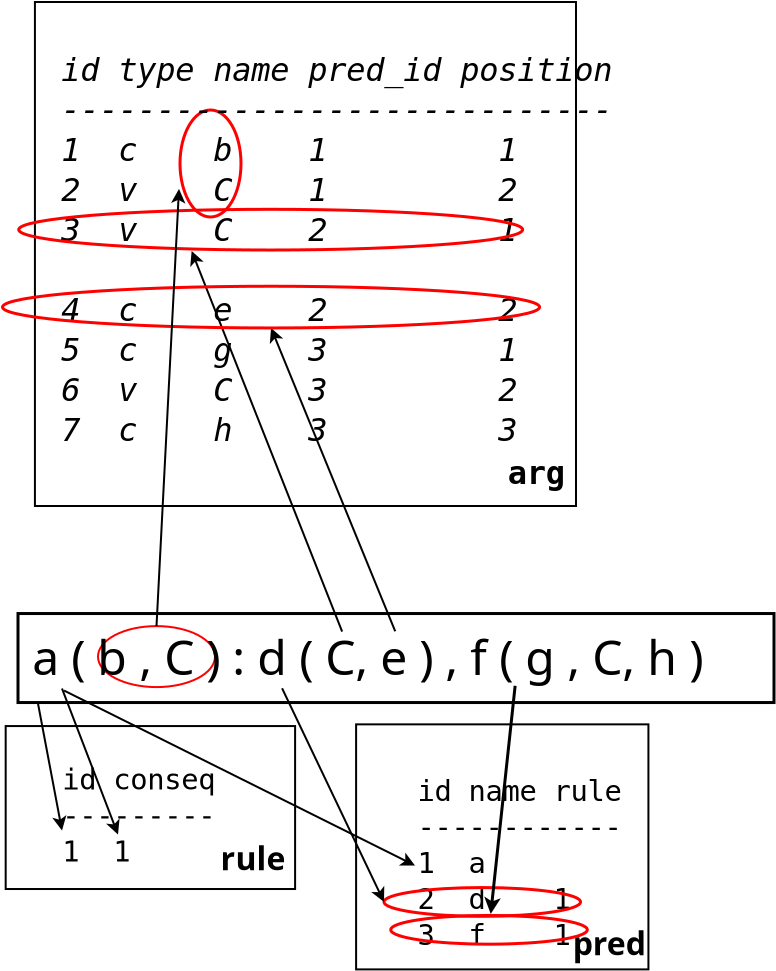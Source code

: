 <?xml version="1.0" encoding="UTF-8"?>
<dia:diagram xmlns:dia="http://www.lysator.liu.se/~alla/dia/">
  <dia:layer name="Background" visible="true">
    <dia:object type="Standard - Box" version="0" id="O0">
      <dia:attribute name="obj_pos">
        <dia:point val="0.866,16.431"/>
      </dia:attribute>
      <dia:attribute name="obj_bb">
        <dia:rectangle val="0.791,16.356;38.741,20.956"/>
      </dia:attribute>
      <dia:attribute name="elem_corner">
        <dia:point val="0.866,16.431"/>
      </dia:attribute>
      <dia:attribute name="elem_width">
        <dia:real val="37.8"/>
      </dia:attribute>
      <dia:attribute name="elem_height">
        <dia:real val="4.45"/>
      </dia:attribute>
      <dia:attribute name="border_width">
        <dia:real val="0.15"/>
      </dia:attribute>
      <dia:attribute name="show_background">
        <dia:boolean val="true"/>
      </dia:attribute>
    </dia:object>
    <dia:object type="Standard - Ellipse" version="0" id="O1">
      <dia:attribute name="obj_pos">
        <dia:point val="4.866,17.059"/>
      </dia:attribute>
      <dia:attribute name="obj_bb">
        <dia:rectangle val="4.816,17.009;10.766,20.159"/>
      </dia:attribute>
      <dia:attribute name="elem_corner">
        <dia:point val="4.866,17.059"/>
      </dia:attribute>
      <dia:attribute name="elem_width">
        <dia:real val="5.85"/>
      </dia:attribute>
      <dia:attribute name="elem_height">
        <dia:real val="3.05"/>
      </dia:attribute>
      <dia:attribute name="border_color">
        <dia:color val="#ff0000"/>
      </dia:attribute>
    </dia:object>
    <dia:object type="Standard - Text" version="0" id="O2">
      <dia:attribute name="obj_pos">
        <dia:point val="1.579,19.5"/>
      </dia:attribute>
      <dia:attribute name="obj_bb">
        <dia:rectangle val="1.579,17.45;37.879,21.0"/>
      </dia:attribute>
      <dia:attribute name="text">
        <dia:composite type="text">
          <dia:attribute name="string">
            <dia:string>#a ( b , C ) : d ( C, e ) , f ( g , C, h )#</dia:string>
          </dia:attribute>
          <dia:attribute name="font">
            <dia:font family="sans" style="0" name="Helvetica"/>
          </dia:attribute>
          <dia:attribute name="height">
            <dia:real val="3"/>
          </dia:attribute>
          <dia:attribute name="pos">
            <dia:point val="1.579,19.5"/>
          </dia:attribute>
          <dia:attribute name="color">
            <dia:color val="#000000"/>
          </dia:attribute>
          <dia:attribute name="alignment">
            <dia:enum val="0"/>
          </dia:attribute>
        </dia:composite>
      </dia:attribute>
    </dia:object>
    <dia:object type="Standard - Box" version="0" id="O3">
      <dia:attribute name="obj_pos">
        <dia:point val="0.25,22.057"/>
      </dia:attribute>
      <dia:attribute name="obj_bb">
        <dia:rectangle val="0.2,22.007;14.771,30.256"/>
      </dia:attribute>
      <dia:attribute name="elem_corner">
        <dia:point val="0.25,22.057"/>
      </dia:attribute>
      <dia:attribute name="elem_width">
        <dia:real val="14.471"/>
      </dia:attribute>
      <dia:attribute name="elem_height">
        <dia:real val="8.148"/>
      </dia:attribute>
      <dia:attribute name="show_background">
        <dia:boolean val="true"/>
      </dia:attribute>
    </dia:object>
    <dia:object type="Standard - Box" version="0" id="O4">
      <dia:attribute name="obj_pos">
        <dia:point val="17.771,21.972"/>
      </dia:attribute>
      <dia:attribute name="obj_bb">
        <dia:rectangle val="17.721,21.922;32.437,34.274"/>
      </dia:attribute>
      <dia:attribute name="elem_corner">
        <dia:point val="17.771,21.972"/>
      </dia:attribute>
      <dia:attribute name="elem_width">
        <dia:real val="14.616"/>
      </dia:attribute>
      <dia:attribute name="elem_height">
        <dia:real val="12.252"/>
      </dia:attribute>
      <dia:attribute name="show_background">
        <dia:boolean val="true"/>
      </dia:attribute>
    </dia:object>
    <dia:object type="Standard - Box" version="0" id="O5">
      <dia:attribute name="obj_pos">
        <dia:point val="1.712,-14.146"/>
      </dia:attribute>
      <dia:attribute name="obj_bb">
        <dia:rectangle val="1.662,-14.196;28.816,11.104"/>
      </dia:attribute>
      <dia:attribute name="elem_corner">
        <dia:point val="1.712,-14.146"/>
      </dia:attribute>
      <dia:attribute name="elem_width">
        <dia:real val="27.054"/>
      </dia:attribute>
      <dia:attribute name="elem_height">
        <dia:real val="25.2"/>
      </dia:attribute>
      <dia:attribute name="show_background">
        <dia:boolean val="true"/>
      </dia:attribute>
    </dia:object>
    <dia:object type="Standard - Text" version="0" id="O6">
      <dia:attribute name="obj_pos">
        <dia:point val="28.603,33.519"/>
      </dia:attribute>
      <dia:attribute name="obj_bb">
        <dia:rectangle val="28.603,32.119;31.853,34.469"/>
      </dia:attribute>
      <dia:attribute name="text">
        <dia:composite type="text">
          <dia:attribute name="string">
            <dia:string>#pred#</dia:string>
          </dia:attribute>
          <dia:attribute name="font">
            <dia:font family="sans" style="80" name="Helvetica"/>
          </dia:attribute>
          <dia:attribute name="height">
            <dia:real val="2"/>
          </dia:attribute>
          <dia:attribute name="pos">
            <dia:point val="28.603,33.519"/>
          </dia:attribute>
          <dia:attribute name="color">
            <dia:color val="#000000"/>
          </dia:attribute>
          <dia:attribute name="alignment">
            <dia:enum val="0"/>
          </dia:attribute>
        </dia:composite>
      </dia:attribute>
    </dia:object>
    <dia:object type="Standard - Text" version="0" id="O7">
      <dia:attribute name="obj_pos">
        <dia:point val="19.662,22.981"/>
      </dia:attribute>
      <dia:attribute name="obj_bb">
        <dia:rectangle val="19.662,22.431;19.662,23.381"/>
      </dia:attribute>
      <dia:attribute name="text">
        <dia:composite type="text">
          <dia:attribute name="string">
            <dia:string>##</dia:string>
          </dia:attribute>
          <dia:attribute name="font">
            <dia:font family="sans" style="0" name="Helvetica"/>
          </dia:attribute>
          <dia:attribute name="height">
            <dia:real val="0.8"/>
          </dia:attribute>
          <dia:attribute name="pos">
            <dia:point val="19.662,22.981"/>
          </dia:attribute>
          <dia:attribute name="color">
            <dia:color val="#000000"/>
          </dia:attribute>
          <dia:attribute name="alignment">
            <dia:enum val="0"/>
          </dia:attribute>
        </dia:composite>
      </dia:attribute>
    </dia:object>
    <dia:object type="Standard - Text" version="0" id="O8">
      <dia:attribute name="obj_pos">
        <dia:point val="10.997,29.266"/>
      </dia:attribute>
      <dia:attribute name="obj_bb">
        <dia:rectangle val="10.997,27.866;13.797,30.216"/>
      </dia:attribute>
      <dia:attribute name="text">
        <dia:composite type="text">
          <dia:attribute name="string">
            <dia:string>#rule#</dia:string>
          </dia:attribute>
          <dia:attribute name="font">
            <dia:font family="sans" style="80" name="Helvetica"/>
          </dia:attribute>
          <dia:attribute name="height">
            <dia:real val="2"/>
          </dia:attribute>
          <dia:attribute name="pos">
            <dia:point val="10.997,29.266"/>
          </dia:attribute>
          <dia:attribute name="color">
            <dia:color val="#000000"/>
          </dia:attribute>
          <dia:attribute name="alignment">
            <dia:enum val="0"/>
          </dia:attribute>
        </dia:composite>
      </dia:attribute>
    </dia:object>
    <dia:object type="Standard - Ellipse" version="0" id="O9">
      <dia:attribute name="obj_pos">
        <dia:point val="8.966,-8.746"/>
      </dia:attribute>
      <dia:attribute name="obj_bb">
        <dia:rectangle val="8.891,-8.821;12.091,-3.321"/>
      </dia:attribute>
      <dia:attribute name="elem_corner">
        <dia:point val="8.966,-8.746"/>
      </dia:attribute>
      <dia:attribute name="elem_width">
        <dia:real val="3.05"/>
      </dia:attribute>
      <dia:attribute name="elem_height">
        <dia:real val="5.35"/>
      </dia:attribute>
      <dia:attribute name="border_width">
        <dia:real val="0.15"/>
      </dia:attribute>
      <dia:attribute name="border_color">
        <dia:color val="#ff0000"/>
      </dia:attribute>
    </dia:object>
    <dia:object type="Standard - Text" version="0" id="O10">
      <dia:attribute name="obj_pos">
        <dia:point val="3.032,-10.193"/>
      </dia:attribute>
      <dia:attribute name="obj_bb">
        <dia:rectangle val="3.032,-11.585;27.725,8.892"/>
      </dia:attribute>
      <dia:attribute name="text">
        <dia:composite type="text">
          <dia:attribute name="string">
            <dia:string>#id type name pred_id position
-----------------------------
1  c    b    1         1
2  v    C    1         2
3  v    C    2         1
 
4  c    e    2         2 
5  c    g    3         1
6  v    C    3         2
7  c    h    3         3#</dia:string>
          </dia:attribute>
          <dia:attribute name="font">
            <dia:font family="monospace" style="8" name="Courier"/>
          </dia:attribute>
          <dia:attribute name="height">
            <dia:real val="2"/>
          </dia:attribute>
          <dia:attribute name="pos">
            <dia:point val="3.032,-10.193"/>
          </dia:attribute>
          <dia:attribute name="color">
            <dia:color val="#000000"/>
          </dia:attribute>
          <dia:attribute name="alignment">
            <dia:enum val="0"/>
          </dia:attribute>
        </dia:composite>
      </dia:attribute>
    </dia:object>
    <dia:object type="Standard - Text" version="0" id="O11">
      <dia:attribute name="obj_pos">
        <dia:point val="25.359,9.957"/>
      </dia:attribute>
      <dia:attribute name="obj_bb">
        <dia:rectangle val="25.359,8.607;27.909,10.957"/>
      </dia:attribute>
      <dia:attribute name="text">
        <dia:composite type="text">
          <dia:attribute name="string">
            <dia:string>#arg#</dia:string>
          </dia:attribute>
          <dia:attribute name="font">
            <dia:font family="monospace" style="80" name="Courier"/>
          </dia:attribute>
          <dia:attribute name="height">
            <dia:real val="2"/>
          </dia:attribute>
          <dia:attribute name="pos">
            <dia:point val="25.359,9.957"/>
          </dia:attribute>
          <dia:attribute name="color">
            <dia:color val="#000000"/>
          </dia:attribute>
          <dia:attribute name="alignment">
            <dia:enum val="0"/>
          </dia:attribute>
        </dia:composite>
      </dia:attribute>
    </dia:object>
    <dia:object type="Standard - Line" version="0" id="O12">
      <dia:attribute name="obj_pos">
        <dia:point val="1.866,20.931"/>
      </dia:attribute>
      <dia:attribute name="obj_bb">
        <dia:rectangle val="1.807,20.872;3.566,27.423"/>
      </dia:attribute>
      <dia:attribute name="conn_endpoints">
        <dia:point val="1.866,20.931"/>
        <dia:point val="3.066,27.281"/>
      </dia:attribute>
      <dia:attribute name="numcp">
        <dia:int val="1"/>
      </dia:attribute>
      <dia:attribute name="end_arrow">
        <dia:enum val="22"/>
      </dia:attribute>
      <dia:attribute name="end_arrow_length">
        <dia:real val="0.5"/>
      </dia:attribute>
      <dia:attribute name="end_arrow_width">
        <dia:real val="0.5"/>
      </dia:attribute>
    </dia:object>
    <dia:object type="Standard - Line" version="0" id="O13">
      <dia:attribute name="obj_pos">
        <dia:point val="17.073,17.334"/>
      </dia:attribute>
      <dia:attribute name="obj_bb">
        <dia:rectangle val="9.064,-1.928;17.138,17.399"/>
      </dia:attribute>
      <dia:attribute name="conn_endpoints">
        <dia:point val="17.073,17.334"/>
        <dia:point val="9.548,-1.698"/>
      </dia:attribute>
      <dia:attribute name="numcp">
        <dia:int val="1"/>
      </dia:attribute>
      <dia:attribute name="end_arrow">
        <dia:enum val="22"/>
      </dia:attribute>
      <dia:attribute name="end_arrow_length">
        <dia:real val="0.5"/>
      </dia:attribute>
      <dia:attribute name="end_arrow_width">
        <dia:real val="0.5"/>
      </dia:attribute>
    </dia:object>
    <dia:object type="Standard - Text" version="0" id="O14">
      <dia:attribute name="obj_pos">
        <dia:point val="3.074,25.225"/>
      </dia:attribute>
      <dia:attribute name="obj_bb">
        <dia:rectangle val="3.074,24.025;10.274,29.725"/>
      </dia:attribute>
      <dia:attribute name="text">
        <dia:composite type="text">
          <dia:attribute name="string">
            <dia:string>#id conseq
---------
1  1#</dia:string>
          </dia:attribute>
          <dia:attribute name="font">
            <dia:font family="monospace" style="0" name="Courier"/>
          </dia:attribute>
          <dia:attribute name="height">
            <dia:real val="1.8"/>
          </dia:attribute>
          <dia:attribute name="pos">
            <dia:point val="3.074,25.225"/>
          </dia:attribute>
          <dia:attribute name="color">
            <dia:color val="#000000"/>
          </dia:attribute>
          <dia:attribute name="alignment">
            <dia:enum val="0"/>
          </dia:attribute>
        </dia:composite>
      </dia:attribute>
    </dia:object>
    <dia:object type="Standard - Text" version="0" id="O15">
      <dia:attribute name="obj_pos">
        <dia:point val="20.844,25.808"/>
      </dia:attribute>
      <dia:attribute name="obj_bb">
        <dia:rectangle val="20.844,24.608;30.444,33.908"/>
      </dia:attribute>
      <dia:attribute name="text">
        <dia:composite type="text">
          <dia:attribute name="string">
            <dia:string>#id name rule
------------
1  a
2  d    1
3  f    1#</dia:string>
          </dia:attribute>
          <dia:attribute name="font">
            <dia:font family="monospace" style="0" name="Courier"/>
          </dia:attribute>
          <dia:attribute name="height">
            <dia:real val="1.8"/>
          </dia:attribute>
          <dia:attribute name="pos">
            <dia:point val="20.844,25.808"/>
          </dia:attribute>
          <dia:attribute name="color">
            <dia:color val="#000000"/>
          </dia:attribute>
          <dia:attribute name="alignment">
            <dia:enum val="0"/>
          </dia:attribute>
        </dia:composite>
      </dia:attribute>
    </dia:object>
    <dia:object type="Standard - Ellipse" version="0" id="O16">
      <dia:attribute name="obj_pos">
        <dia:point val="0.902,-3.781"/>
      </dia:attribute>
      <dia:attribute name="obj_bb">
        <dia:rectangle val="0.827,-3.856;26.173,-1.67"/>
      </dia:attribute>
      <dia:attribute name="elem_corner">
        <dia:point val="0.902,-3.781"/>
      </dia:attribute>
      <dia:attribute name="elem_width">
        <dia:real val="25.196"/>
      </dia:attribute>
      <dia:attribute name="elem_height">
        <dia:real val="2.036"/>
      </dia:attribute>
      <dia:attribute name="border_width">
        <dia:real val="0.15"/>
      </dia:attribute>
      <dia:attribute name="border_color">
        <dia:color val="#ff0000"/>
      </dia:attribute>
      <dia:attribute name="show_background">
        <dia:boolean val="false"/>
      </dia:attribute>
    </dia:object>
    <dia:object type="Standard - Ellipse" version="0" id="O17">
      <dia:attribute name="obj_pos">
        <dia:point val="19.165,30.132"/>
      </dia:attribute>
      <dia:attribute name="obj_bb">
        <dia:rectangle val="19.09,30.057;29.067,31.645"/>
      </dia:attribute>
      <dia:attribute name="elem_corner">
        <dia:point val="19.165,30.132"/>
      </dia:attribute>
      <dia:attribute name="elem_width">
        <dia:real val="9.827"/>
      </dia:attribute>
      <dia:attribute name="elem_height">
        <dia:real val="1.438"/>
      </dia:attribute>
      <dia:attribute name="border_width">
        <dia:real val="0.15"/>
      </dia:attribute>
      <dia:attribute name="border_color">
        <dia:color val="#ff0000"/>
      </dia:attribute>
      <dia:attribute name="show_background">
        <dia:boolean val="false"/>
      </dia:attribute>
    </dia:object>
    <dia:object type="Standard - Line" version="0" id="O18">
      <dia:attribute name="obj_pos">
        <dia:point val="14.07,20.168"/>
      </dia:attribute>
      <dia:attribute name="obj_bb">
        <dia:rectangle val="14.003,20.102;19.638,31.111"/>
      </dia:attribute>
      <dia:attribute name="conn_endpoints">
        <dia:point val="14.07,20.168"/>
        <dia:point val="19.165,30.851"/>
      </dia:attribute>
      <dia:attribute name="numcp">
        <dia:int val="1"/>
      </dia:attribute>
      <dia:attribute name="end_arrow">
        <dia:enum val="22"/>
      </dia:attribute>
      <dia:attribute name="end_arrow_length">
        <dia:real val="0.5"/>
      </dia:attribute>
      <dia:attribute name="end_arrow_width">
        <dia:real val="0.5"/>
      </dia:attribute>
      <dia:connections>
        <dia:connection handle="1" to="O17" connection="3"/>
      </dia:connections>
    </dia:object>
    <dia:object type="Standard - Line" version="0" id="O19">
      <dia:attribute name="obj_pos">
        <dia:point val="19.727,17.319"/>
      </dia:attribute>
      <dia:attribute name="obj_bb">
        <dia:rectangle val="13.036,1.917;19.792,17.384"/>
      </dia:attribute>
      <dia:attribute name="conn_endpoints">
        <dia:point val="19.727,17.319"/>
        <dia:point val="13.518,2.152"/>
      </dia:attribute>
      <dia:attribute name="numcp">
        <dia:int val="1"/>
      </dia:attribute>
      <dia:attribute name="end_arrow">
        <dia:enum val="22"/>
      </dia:attribute>
      <dia:attribute name="end_arrow_length">
        <dia:real val="0.5"/>
      </dia:attribute>
      <dia:attribute name="end_arrow_width">
        <dia:real val="0.5"/>
      </dia:attribute>
      <dia:connections>
        <dia:connection handle="1" to="O20" connection="6"/>
      </dia:connections>
    </dia:object>
    <dia:object type="Standard - Ellipse" version="0" id="O20">
      <dia:attribute name="obj_pos">
        <dia:point val="0.091,0.066"/>
      </dia:attribute>
      <dia:attribute name="obj_bb">
        <dia:rectangle val="0.016,-0.009;27.02,2.228"/>
      </dia:attribute>
      <dia:attribute name="elem_corner">
        <dia:point val="0.091,0.066"/>
      </dia:attribute>
      <dia:attribute name="elem_width">
        <dia:real val="26.854"/>
      </dia:attribute>
      <dia:attribute name="elem_height">
        <dia:real val="2.086"/>
      </dia:attribute>
      <dia:attribute name="border_width">
        <dia:real val="0.15"/>
      </dia:attribute>
      <dia:attribute name="border_color">
        <dia:color val="#ff0000"/>
      </dia:attribute>
      <dia:attribute name="show_background">
        <dia:boolean val="false"/>
      </dia:attribute>
    </dia:object>
    <dia:object type="Standard - Line" version="0" id="O21">
      <dia:attribute name="obj_pos">
        <dia:point val="3.066,20.181"/>
      </dia:attribute>
      <dia:attribute name="obj_bb">
        <dia:rectangle val="3.001,20.116;6.35,27.706"/>
      </dia:attribute>
      <dia:attribute name="conn_endpoints">
        <dia:point val="3.066,20.181"/>
        <dia:point val="5.866,27.481"/>
      </dia:attribute>
      <dia:attribute name="numcp">
        <dia:int val="1"/>
      </dia:attribute>
      <dia:attribute name="end_arrow">
        <dia:enum val="22"/>
      </dia:attribute>
      <dia:attribute name="end_arrow_length">
        <dia:real val="0.5"/>
      </dia:attribute>
      <dia:attribute name="end_arrow_width">
        <dia:real val="0.5"/>
      </dia:attribute>
    </dia:object>
    <dia:object type="Standard - Line" version="0" id="O22">
      <dia:attribute name="obj_pos">
        <dia:point val="3.166,20.281"/>
      </dia:attribute>
      <dia:attribute name="obj_bb">
        <dia:rectangle val="3.099,20.214;20.983,29.501"/>
      </dia:attribute>
      <dia:attribute name="conn_endpoints">
        <dia:point val="3.166,20.281"/>
        <dia:point val="20.716,29.031"/>
      </dia:attribute>
      <dia:attribute name="numcp">
        <dia:int val="1"/>
      </dia:attribute>
      <dia:attribute name="end_arrow">
        <dia:enum val="22"/>
      </dia:attribute>
      <dia:attribute name="end_arrow_length">
        <dia:real val="0.5"/>
      </dia:attribute>
      <dia:attribute name="end_arrow_width">
        <dia:real val="0.5"/>
      </dia:attribute>
    </dia:object>
    <dia:object type="Standard - Ellipse" version="0" id="O23">
      <dia:attribute name="obj_pos">
        <dia:point val="19.504,31.525"/>
      </dia:attribute>
      <dia:attribute name="obj_bb">
        <dia:rectangle val="19.429,31.45;29.407,33.038"/>
      </dia:attribute>
      <dia:attribute name="elem_corner">
        <dia:point val="19.504,31.525"/>
      </dia:attribute>
      <dia:attribute name="elem_width">
        <dia:real val="9.827"/>
      </dia:attribute>
      <dia:attribute name="elem_height">
        <dia:real val="1.438"/>
      </dia:attribute>
      <dia:attribute name="border_width">
        <dia:real val="0.15"/>
      </dia:attribute>
      <dia:attribute name="border_color">
        <dia:color val="#ff0000"/>
      </dia:attribute>
      <dia:attribute name="show_background">
        <dia:boolean val="false"/>
      </dia:attribute>
    </dia:object>
    <dia:object type="Standard - Line" version="0" id="O24">
      <dia:attribute name="obj_pos">
        <dia:point val="25.723,20.044"/>
      </dia:attribute>
      <dia:attribute name="obj_bb">
        <dia:rectangle val="23.913,19.962;25.805,32.371"/>
      </dia:attribute>
      <dia:attribute name="conn_endpoints">
        <dia:point val="25.723,20.044"/>
        <dia:point val="24.418,32.244"/>
      </dia:attribute>
      <dia:attribute name="numcp">
        <dia:int val="1"/>
      </dia:attribute>
      <dia:attribute name="line_width">
        <dia:real val="0.15"/>
      </dia:attribute>
      <dia:attribute name="end_arrow">
        <dia:enum val="22"/>
      </dia:attribute>
      <dia:attribute name="end_arrow_length">
        <dia:real val="0.5"/>
      </dia:attribute>
      <dia:attribute name="end_arrow_width">
        <dia:real val="0.5"/>
      </dia:attribute>
      <dia:connections>
        <dia:connection handle="1" to="O23" connection="8"/>
      </dia:connections>
    </dia:object>
    <dia:object type="Standard - Line" version="0" id="O25">
      <dia:attribute name="obj_pos">
        <dia:point val="7.791,17.059"/>
      </dia:attribute>
      <dia:attribute name="obj_bb">
        <dia:rectangle val="7.738,-4.876;9.418,17.111"/>
      </dia:attribute>
      <dia:attribute name="conn_endpoints">
        <dia:point val="7.791,17.059"/>
        <dia:point val="8.916,-4.8"/>
      </dia:attribute>
      <dia:attribute name="numcp">
        <dia:int val="1"/>
      </dia:attribute>
      <dia:attribute name="end_arrow">
        <dia:enum val="22"/>
      </dia:attribute>
      <dia:attribute name="end_arrow_length">
        <dia:real val="0.5"/>
      </dia:attribute>
      <dia:attribute name="end_arrow_width">
        <dia:real val="0.5"/>
      </dia:attribute>
      <dia:connections>
        <dia:connection handle="0" to="O1" connection="1"/>
      </dia:connections>
    </dia:object>
  </dia:layer>
</dia:diagram>
